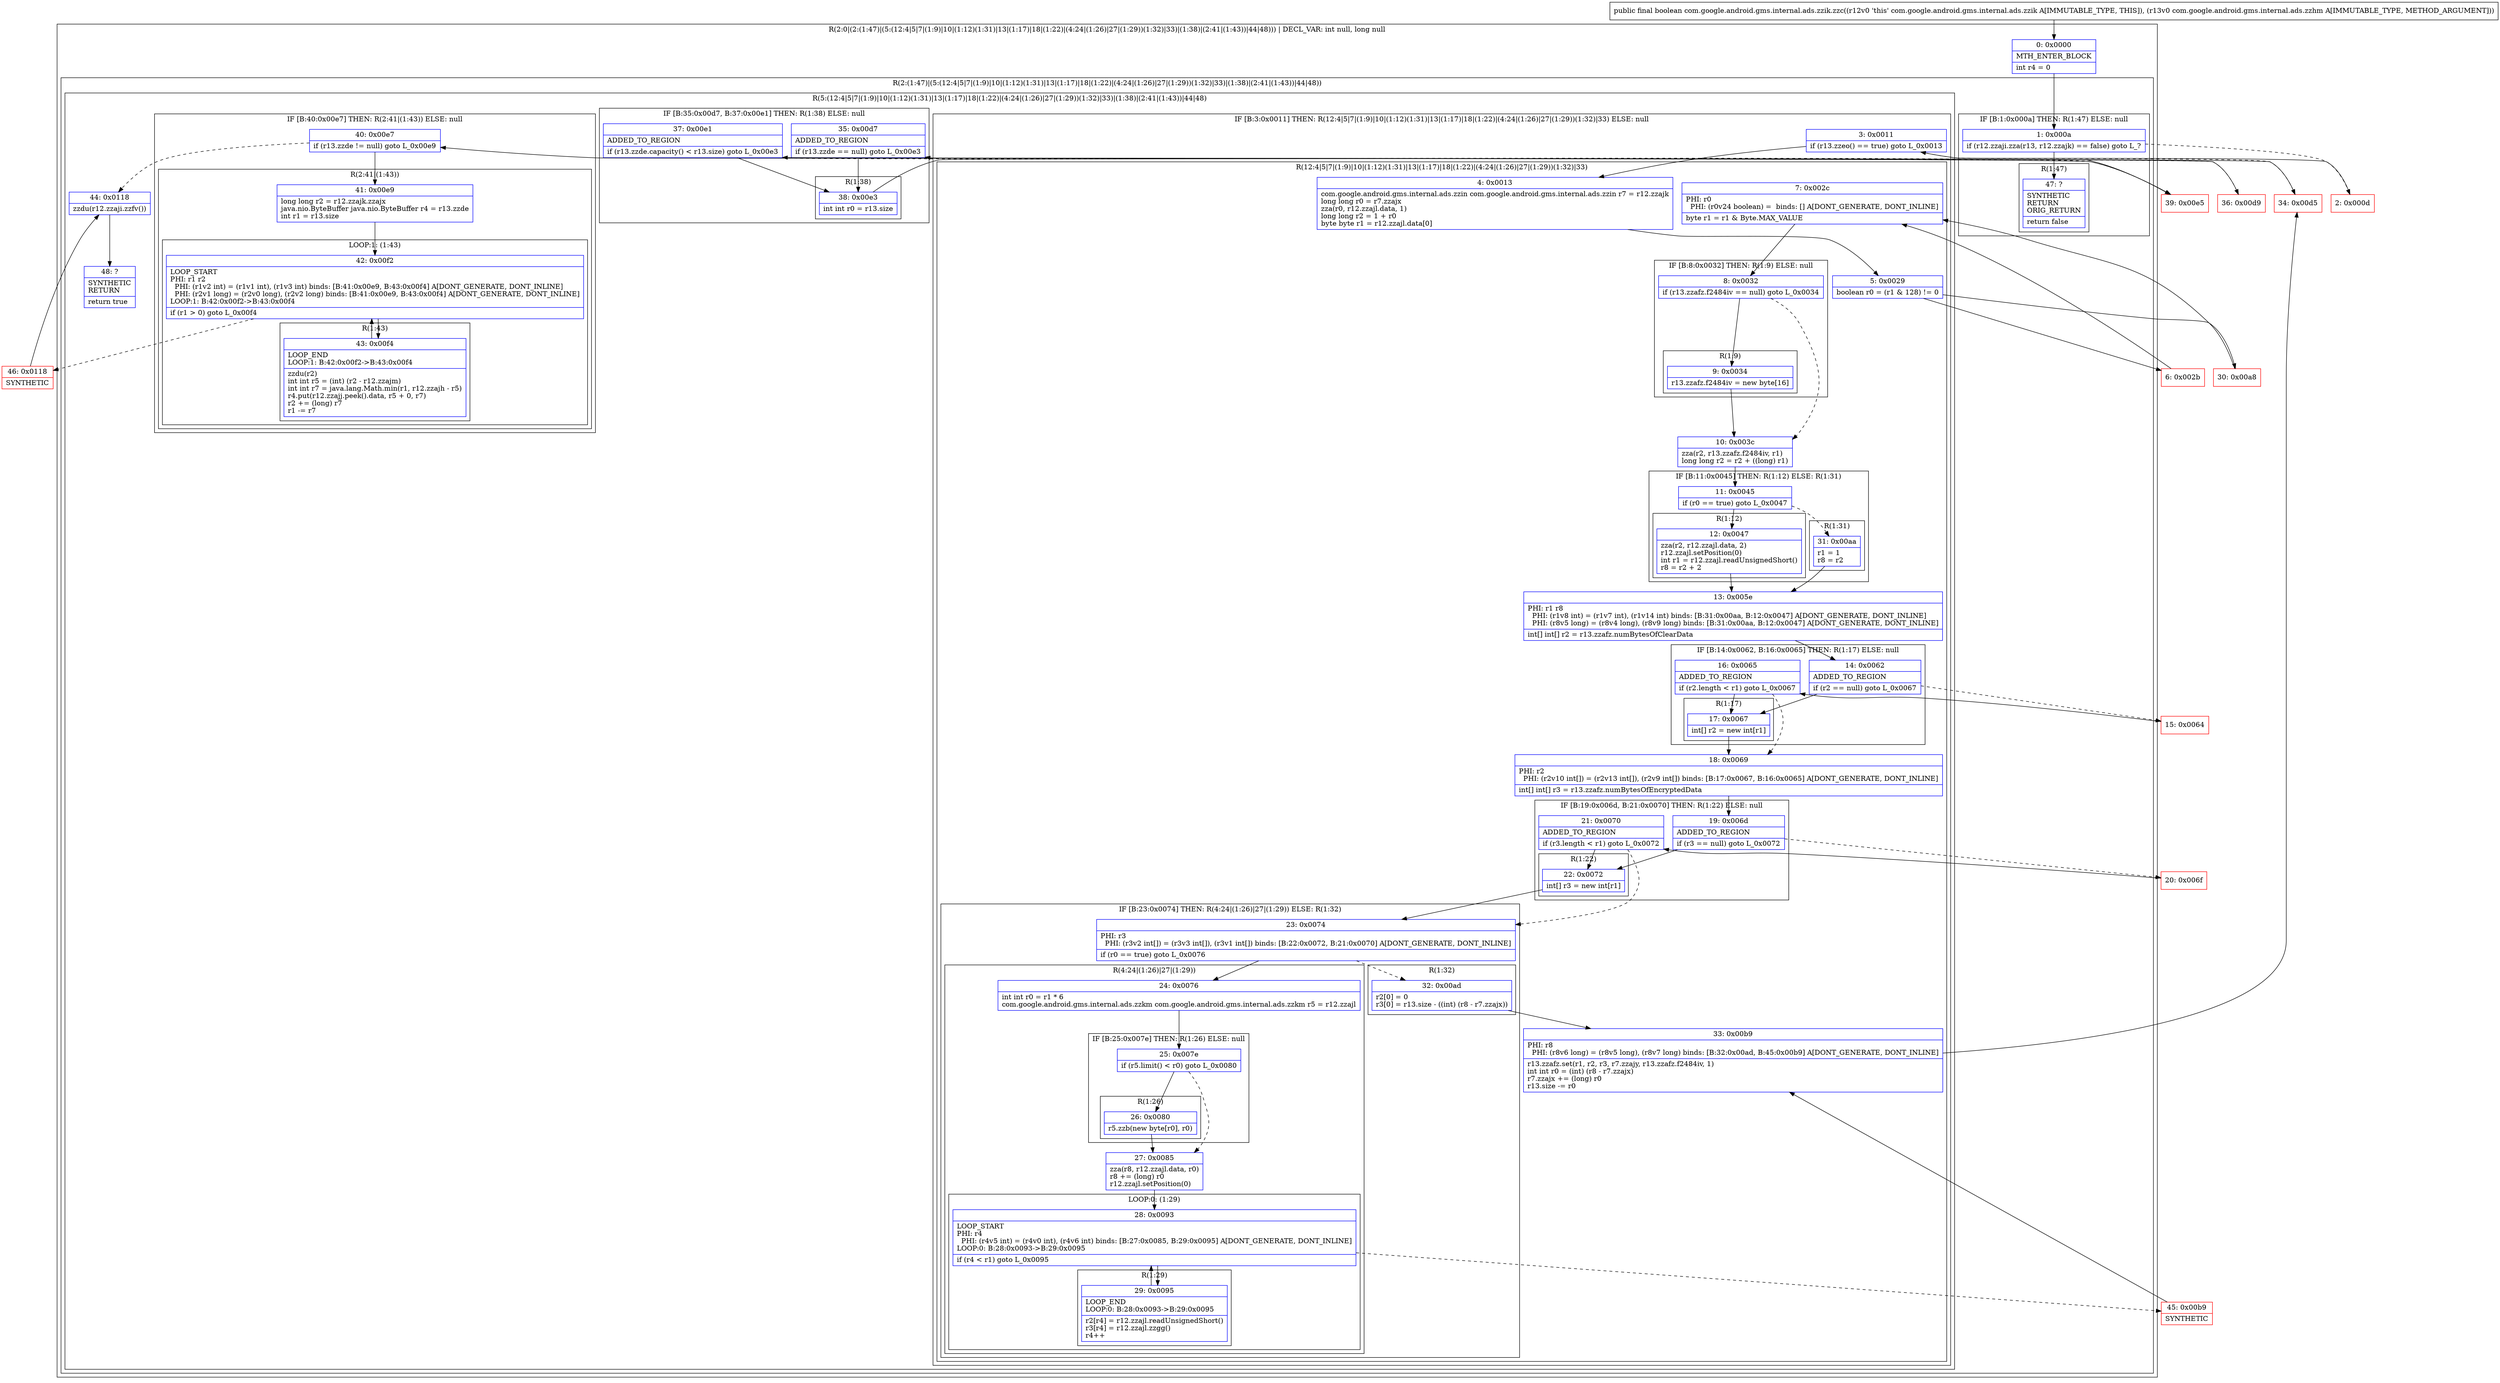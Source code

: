digraph "CFG forcom.google.android.gms.internal.ads.zzik.zzc(Lcom\/google\/android\/gms\/internal\/ads\/zzhm;)Z" {
subgraph cluster_Region_410600012 {
label = "R(2:0|(2:(1:47)|(5:(12:4|5|7|(1:9)|10|(1:12)(1:31)|13|(1:17)|18|(1:22)|(4:24|(1:26)|27|(1:29))(1:32)|33)|(1:38)|(2:41|(1:43))|44|48))) | DECL_VAR: int null, long null\l";
node [shape=record,color=blue];
Node_0 [shape=record,label="{0\:\ 0x0000|MTH_ENTER_BLOCK\l|int r4 = 0\l}"];
subgraph cluster_Region_1903958121 {
label = "R(2:(1:47)|(5:(12:4|5|7|(1:9)|10|(1:12)(1:31)|13|(1:17)|18|(1:22)|(4:24|(1:26)|27|(1:29))(1:32)|33)|(1:38)|(2:41|(1:43))|44|48))";
node [shape=record,color=blue];
subgraph cluster_IfRegion_638184769 {
label = "IF [B:1:0x000a] THEN: R(1:47) ELSE: null";
node [shape=record,color=blue];
Node_1 [shape=record,label="{1\:\ 0x000a|if (r12.zzaji.zza(r13, r12.zzajk) == false) goto L_?\l}"];
subgraph cluster_Region_1215257825 {
label = "R(1:47)";
node [shape=record,color=blue];
Node_47 [shape=record,label="{47\:\ ?|SYNTHETIC\lRETURN\lORIG_RETURN\l|return false\l}"];
}
}
subgraph cluster_Region_1197449031 {
label = "R(5:(12:4|5|7|(1:9)|10|(1:12)(1:31)|13|(1:17)|18|(1:22)|(4:24|(1:26)|27|(1:29))(1:32)|33)|(1:38)|(2:41|(1:43))|44|48)";
node [shape=record,color=blue];
subgraph cluster_IfRegion_1458661525 {
label = "IF [B:3:0x0011] THEN: R(12:4|5|7|(1:9)|10|(1:12)(1:31)|13|(1:17)|18|(1:22)|(4:24|(1:26)|27|(1:29))(1:32)|33) ELSE: null";
node [shape=record,color=blue];
Node_3 [shape=record,label="{3\:\ 0x0011|if (r13.zzeo() == true) goto L_0x0013\l}"];
subgraph cluster_Region_415623884 {
label = "R(12:4|5|7|(1:9)|10|(1:12)(1:31)|13|(1:17)|18|(1:22)|(4:24|(1:26)|27|(1:29))(1:32)|33)";
node [shape=record,color=blue];
Node_4 [shape=record,label="{4\:\ 0x0013|com.google.android.gms.internal.ads.zzin com.google.android.gms.internal.ads.zzin r7 = r12.zzajk\llong long r0 = r7.zzajx\lzza(r0, r12.zzajl.data, 1)\llong long r2 = 1 + r0\lbyte byte r1 = r12.zzajl.data[0]\l}"];
Node_5 [shape=record,label="{5\:\ 0x0029|boolean r0 = (r1 & 128) != 0\l}"];
Node_7 [shape=record,label="{7\:\ 0x002c|PHI: r0 \l  PHI: (r0v24 boolean) =  binds: [] A[DONT_GENERATE, DONT_INLINE]\l|byte r1 = r1 & Byte.MAX_VALUE\l}"];
subgraph cluster_IfRegion_1065088239 {
label = "IF [B:8:0x0032] THEN: R(1:9) ELSE: null";
node [shape=record,color=blue];
Node_8 [shape=record,label="{8\:\ 0x0032|if (r13.zzafz.f2484iv == null) goto L_0x0034\l}"];
subgraph cluster_Region_230764469 {
label = "R(1:9)";
node [shape=record,color=blue];
Node_9 [shape=record,label="{9\:\ 0x0034|r13.zzafz.f2484iv = new byte[16]\l}"];
}
}
Node_10 [shape=record,label="{10\:\ 0x003c|zza(r2, r13.zzafz.f2484iv, r1)\llong long r2 = r2 + ((long) r1)\l}"];
subgraph cluster_IfRegion_2058197597 {
label = "IF [B:11:0x0045] THEN: R(1:12) ELSE: R(1:31)";
node [shape=record,color=blue];
Node_11 [shape=record,label="{11\:\ 0x0045|if (r0 == true) goto L_0x0047\l}"];
subgraph cluster_Region_215131250 {
label = "R(1:12)";
node [shape=record,color=blue];
Node_12 [shape=record,label="{12\:\ 0x0047|zza(r2, r12.zzajl.data, 2)\lr12.zzajl.setPosition(0)\lint r1 = r12.zzajl.readUnsignedShort()\lr8 = r2 + 2\l}"];
}
subgraph cluster_Region_1600585402 {
label = "R(1:31)";
node [shape=record,color=blue];
Node_31 [shape=record,label="{31\:\ 0x00aa|r1 = 1\lr8 = r2\l}"];
}
}
Node_13 [shape=record,label="{13\:\ 0x005e|PHI: r1 r8 \l  PHI: (r1v8 int) = (r1v7 int), (r1v14 int) binds: [B:31:0x00aa, B:12:0x0047] A[DONT_GENERATE, DONT_INLINE]\l  PHI: (r8v5 long) = (r8v4 long), (r8v9 long) binds: [B:31:0x00aa, B:12:0x0047] A[DONT_GENERATE, DONT_INLINE]\l|int[] int[] r2 = r13.zzafz.numBytesOfClearData\l}"];
subgraph cluster_IfRegion_1590551242 {
label = "IF [B:14:0x0062, B:16:0x0065] THEN: R(1:17) ELSE: null";
node [shape=record,color=blue];
Node_14 [shape=record,label="{14\:\ 0x0062|ADDED_TO_REGION\l|if (r2 == null) goto L_0x0067\l}"];
Node_16 [shape=record,label="{16\:\ 0x0065|ADDED_TO_REGION\l|if (r2.length \< r1) goto L_0x0067\l}"];
subgraph cluster_Region_1202007928 {
label = "R(1:17)";
node [shape=record,color=blue];
Node_17 [shape=record,label="{17\:\ 0x0067|int[] r2 = new int[r1]\l}"];
}
}
Node_18 [shape=record,label="{18\:\ 0x0069|PHI: r2 \l  PHI: (r2v10 int[]) = (r2v13 int[]), (r2v9 int[]) binds: [B:17:0x0067, B:16:0x0065] A[DONT_GENERATE, DONT_INLINE]\l|int[] int[] r3 = r13.zzafz.numBytesOfEncryptedData\l}"];
subgraph cluster_IfRegion_13381128 {
label = "IF [B:19:0x006d, B:21:0x0070] THEN: R(1:22) ELSE: null";
node [shape=record,color=blue];
Node_19 [shape=record,label="{19\:\ 0x006d|ADDED_TO_REGION\l|if (r3 == null) goto L_0x0072\l}"];
Node_21 [shape=record,label="{21\:\ 0x0070|ADDED_TO_REGION\l|if (r3.length \< r1) goto L_0x0072\l}"];
subgraph cluster_Region_909526151 {
label = "R(1:22)";
node [shape=record,color=blue];
Node_22 [shape=record,label="{22\:\ 0x0072|int[] r3 = new int[r1]\l}"];
}
}
subgraph cluster_IfRegion_997636698 {
label = "IF [B:23:0x0074] THEN: R(4:24|(1:26)|27|(1:29)) ELSE: R(1:32)";
node [shape=record,color=blue];
Node_23 [shape=record,label="{23\:\ 0x0074|PHI: r3 \l  PHI: (r3v2 int[]) = (r3v3 int[]), (r3v1 int[]) binds: [B:22:0x0072, B:21:0x0070] A[DONT_GENERATE, DONT_INLINE]\l|if (r0 == true) goto L_0x0076\l}"];
subgraph cluster_Region_1234172025 {
label = "R(4:24|(1:26)|27|(1:29))";
node [shape=record,color=blue];
Node_24 [shape=record,label="{24\:\ 0x0076|int int r0 = r1 * 6\lcom.google.android.gms.internal.ads.zzkm com.google.android.gms.internal.ads.zzkm r5 = r12.zzajl\l}"];
subgraph cluster_IfRegion_1853628294 {
label = "IF [B:25:0x007e] THEN: R(1:26) ELSE: null";
node [shape=record,color=blue];
Node_25 [shape=record,label="{25\:\ 0x007e|if (r5.limit() \< r0) goto L_0x0080\l}"];
subgraph cluster_Region_1595308849 {
label = "R(1:26)";
node [shape=record,color=blue];
Node_26 [shape=record,label="{26\:\ 0x0080|r5.zzb(new byte[r0], r0)\l}"];
}
}
Node_27 [shape=record,label="{27\:\ 0x0085|zza(r8, r12.zzajl.data, r0)\lr8 += (long) r0\lr12.zzajl.setPosition(0)\l}"];
subgraph cluster_LoopRegion_1038041479 {
label = "LOOP:0: (1:29)";
node [shape=record,color=blue];
Node_28 [shape=record,label="{28\:\ 0x0093|LOOP_START\lPHI: r4 \l  PHI: (r4v5 int) = (r4v0 int), (r4v6 int) binds: [B:27:0x0085, B:29:0x0095] A[DONT_GENERATE, DONT_INLINE]\lLOOP:0: B:28:0x0093\-\>B:29:0x0095\l|if (r4 \< r1) goto L_0x0095\l}"];
subgraph cluster_Region_1659120704 {
label = "R(1:29)";
node [shape=record,color=blue];
Node_29 [shape=record,label="{29\:\ 0x0095|LOOP_END\lLOOP:0: B:28:0x0093\-\>B:29:0x0095\l|r2[r4] = r12.zzajl.readUnsignedShort()\lr3[r4] = r12.zzajl.zzgg()\lr4++\l}"];
}
}
}
subgraph cluster_Region_1434504430 {
label = "R(1:32)";
node [shape=record,color=blue];
Node_32 [shape=record,label="{32\:\ 0x00ad|r2[0] = 0\lr3[0] = r13.size \- ((int) (r8 \- r7.zzajx))\l}"];
}
}
Node_33 [shape=record,label="{33\:\ 0x00b9|PHI: r8 \l  PHI: (r8v6 long) = (r8v5 long), (r8v7 long) binds: [B:32:0x00ad, B:45:0x00b9] A[DONT_GENERATE, DONT_INLINE]\l|r13.zzafz.set(r1, r2, r3, r7.zzajy, r13.zzafz.f2484iv, 1)\lint int r0 = (int) (r8 \- r7.zzajx)\lr7.zzajx += (long) r0\lr13.size \-= r0\l}"];
}
}
subgraph cluster_IfRegion_912207085 {
label = "IF [B:35:0x00d7, B:37:0x00e1] THEN: R(1:38) ELSE: null";
node [shape=record,color=blue];
Node_35 [shape=record,label="{35\:\ 0x00d7|ADDED_TO_REGION\l|if (r13.zzde == null) goto L_0x00e3\l}"];
Node_37 [shape=record,label="{37\:\ 0x00e1|ADDED_TO_REGION\l|if (r13.zzde.capacity() \< r13.size) goto L_0x00e3\l}"];
subgraph cluster_Region_1307680119 {
label = "R(1:38)";
node [shape=record,color=blue];
Node_38 [shape=record,label="{38\:\ 0x00e3|int int r0 = r13.size\l}"];
}
}
subgraph cluster_IfRegion_1807179635 {
label = "IF [B:40:0x00e7] THEN: R(2:41|(1:43)) ELSE: null";
node [shape=record,color=blue];
Node_40 [shape=record,label="{40\:\ 0x00e7|if (r13.zzde != null) goto L_0x00e9\l}"];
subgraph cluster_Region_454676250 {
label = "R(2:41|(1:43))";
node [shape=record,color=blue];
Node_41 [shape=record,label="{41\:\ 0x00e9|long long r2 = r12.zzajk.zzajx\ljava.nio.ByteBuffer java.nio.ByteBuffer r4 = r13.zzde\lint r1 = r13.size\l}"];
subgraph cluster_LoopRegion_238302941 {
label = "LOOP:1: (1:43)";
node [shape=record,color=blue];
Node_42 [shape=record,label="{42\:\ 0x00f2|LOOP_START\lPHI: r1 r2 \l  PHI: (r1v2 int) = (r1v1 int), (r1v3 int) binds: [B:41:0x00e9, B:43:0x00f4] A[DONT_GENERATE, DONT_INLINE]\l  PHI: (r2v1 long) = (r2v0 long), (r2v2 long) binds: [B:41:0x00e9, B:43:0x00f4] A[DONT_GENERATE, DONT_INLINE]\lLOOP:1: B:42:0x00f2\-\>B:43:0x00f4\l|if (r1 \> 0) goto L_0x00f4\l}"];
subgraph cluster_Region_1235260695 {
label = "R(1:43)";
node [shape=record,color=blue];
Node_43 [shape=record,label="{43\:\ 0x00f4|LOOP_END\lLOOP:1: B:42:0x00f2\-\>B:43:0x00f4\l|zzdu(r2)\lint int r5 = (int) (r2 \- r12.zzajm)\lint int r7 = java.lang.Math.min(r1, r12.zzajh \- r5)\lr4.put(r12.zzajj.peek().data, r5 + 0, r7)\lr2 += (long) r7\lr1 \-= r7\l}"];
}
}
}
}
Node_44 [shape=record,label="{44\:\ 0x0118|zzdu(r12.zzaji.zzfv())\l}"];
Node_48 [shape=record,label="{48\:\ ?|SYNTHETIC\lRETURN\l|return true\l}"];
}
}
}
Node_2 [shape=record,color=red,label="{2\:\ 0x000d}"];
Node_6 [shape=record,color=red,label="{6\:\ 0x002b}"];
Node_15 [shape=record,color=red,label="{15\:\ 0x0064}"];
Node_20 [shape=record,color=red,label="{20\:\ 0x006f}"];
Node_30 [shape=record,color=red,label="{30\:\ 0x00a8}"];
Node_34 [shape=record,color=red,label="{34\:\ 0x00d5}"];
Node_36 [shape=record,color=red,label="{36\:\ 0x00d9}"];
Node_39 [shape=record,color=red,label="{39\:\ 0x00e5}"];
Node_45 [shape=record,color=red,label="{45\:\ 0x00b9|SYNTHETIC\l}"];
Node_46 [shape=record,color=red,label="{46\:\ 0x0118|SYNTHETIC\l}"];
MethodNode[shape=record,label="{public final boolean com.google.android.gms.internal.ads.zzik.zzc((r12v0 'this' com.google.android.gms.internal.ads.zzik A[IMMUTABLE_TYPE, THIS]), (r13v0 com.google.android.gms.internal.ads.zzhm A[IMMUTABLE_TYPE, METHOD_ARGUMENT])) }"];
MethodNode -> Node_0;
Node_0 -> Node_1;
Node_1 -> Node_2[style=dashed];
Node_1 -> Node_47;
Node_3 -> Node_4;
Node_3 -> Node_34[style=dashed];
Node_4 -> Node_5;
Node_5 -> Node_6;
Node_5 -> Node_30;
Node_7 -> Node_8;
Node_8 -> Node_9;
Node_8 -> Node_10[style=dashed];
Node_9 -> Node_10;
Node_10 -> Node_11;
Node_11 -> Node_12;
Node_11 -> Node_31[style=dashed];
Node_12 -> Node_13;
Node_31 -> Node_13;
Node_13 -> Node_14;
Node_14 -> Node_15[style=dashed];
Node_14 -> Node_17;
Node_16 -> Node_17;
Node_16 -> Node_18[style=dashed];
Node_17 -> Node_18;
Node_18 -> Node_19;
Node_19 -> Node_20[style=dashed];
Node_19 -> Node_22;
Node_21 -> Node_22;
Node_21 -> Node_23[style=dashed];
Node_22 -> Node_23;
Node_23 -> Node_24;
Node_23 -> Node_32[style=dashed];
Node_24 -> Node_25;
Node_25 -> Node_26;
Node_25 -> Node_27[style=dashed];
Node_26 -> Node_27;
Node_27 -> Node_28;
Node_28 -> Node_29;
Node_28 -> Node_45[style=dashed];
Node_29 -> Node_28;
Node_32 -> Node_33;
Node_33 -> Node_34;
Node_35 -> Node_36[style=dashed];
Node_35 -> Node_38;
Node_37 -> Node_38;
Node_37 -> Node_39[style=dashed];
Node_38 -> Node_39;
Node_40 -> Node_41;
Node_40 -> Node_44[style=dashed];
Node_41 -> Node_42;
Node_42 -> Node_43;
Node_42 -> Node_46[style=dashed];
Node_43 -> Node_42;
Node_44 -> Node_48;
Node_2 -> Node_3;
Node_6 -> Node_7;
Node_15 -> Node_16;
Node_20 -> Node_21;
Node_30 -> Node_7;
Node_34 -> Node_35;
Node_36 -> Node_37;
Node_39 -> Node_40;
Node_45 -> Node_33;
Node_46 -> Node_44;
}

